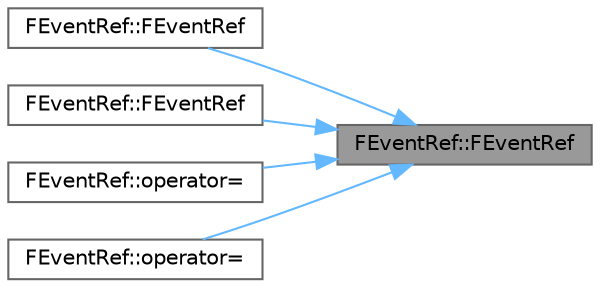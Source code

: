 digraph "FEventRef::FEventRef"
{
 // INTERACTIVE_SVG=YES
 // LATEX_PDF_SIZE
  bgcolor="transparent";
  edge [fontname=Helvetica,fontsize=10,labelfontname=Helvetica,labelfontsize=10];
  node [fontname=Helvetica,fontsize=10,shape=box,height=0.2,width=0.4];
  rankdir="RL";
  Node1 [id="Node000001",label="FEventRef::FEventRef",height=0.2,width=0.4,color="gray40", fillcolor="grey60", style="filled", fontcolor="black",tooltip=" "];
  Node1 -> Node2 [id="edge1_Node000001_Node000002",dir="back",color="steelblue1",style="solid",tooltip=" "];
  Node2 [id="Node000002",label="FEventRef::FEventRef",height=0.2,width=0.4,color="grey40", fillcolor="white", style="filled",URL="$d7/dd1/classFEventRef.html#ae0d149c2e46c80b24a48655f517d373a",tooltip=" "];
  Node1 -> Node3 [id="edge2_Node000001_Node000003",dir="back",color="steelblue1",style="solid",tooltip=" "];
  Node3 [id="Node000003",label="FEventRef::FEventRef",height=0.2,width=0.4,color="grey40", fillcolor="white", style="filled",URL="$d7/dd1/classFEventRef.html#a49a6664331e2cc37c05f5df4cc172de0",tooltip=" "];
  Node1 -> Node4 [id="edge3_Node000001_Node000004",dir="back",color="steelblue1",style="solid",tooltip=" "];
  Node4 [id="Node000004",label="FEventRef::operator=",height=0.2,width=0.4,color="grey40", fillcolor="white", style="filled",URL="$d7/dd1/classFEventRef.html#a3a1cce756e8c4f2a429b6e1b3a48da64",tooltip=" "];
  Node1 -> Node5 [id="edge4_Node000001_Node000005",dir="back",color="steelblue1",style="solid",tooltip=" "];
  Node5 [id="Node000005",label="FEventRef::operator=",height=0.2,width=0.4,color="grey40", fillcolor="white", style="filled",URL="$d7/dd1/classFEventRef.html#ac06911045ec8f5dc3ae58202b6815095",tooltip=" "];
}
